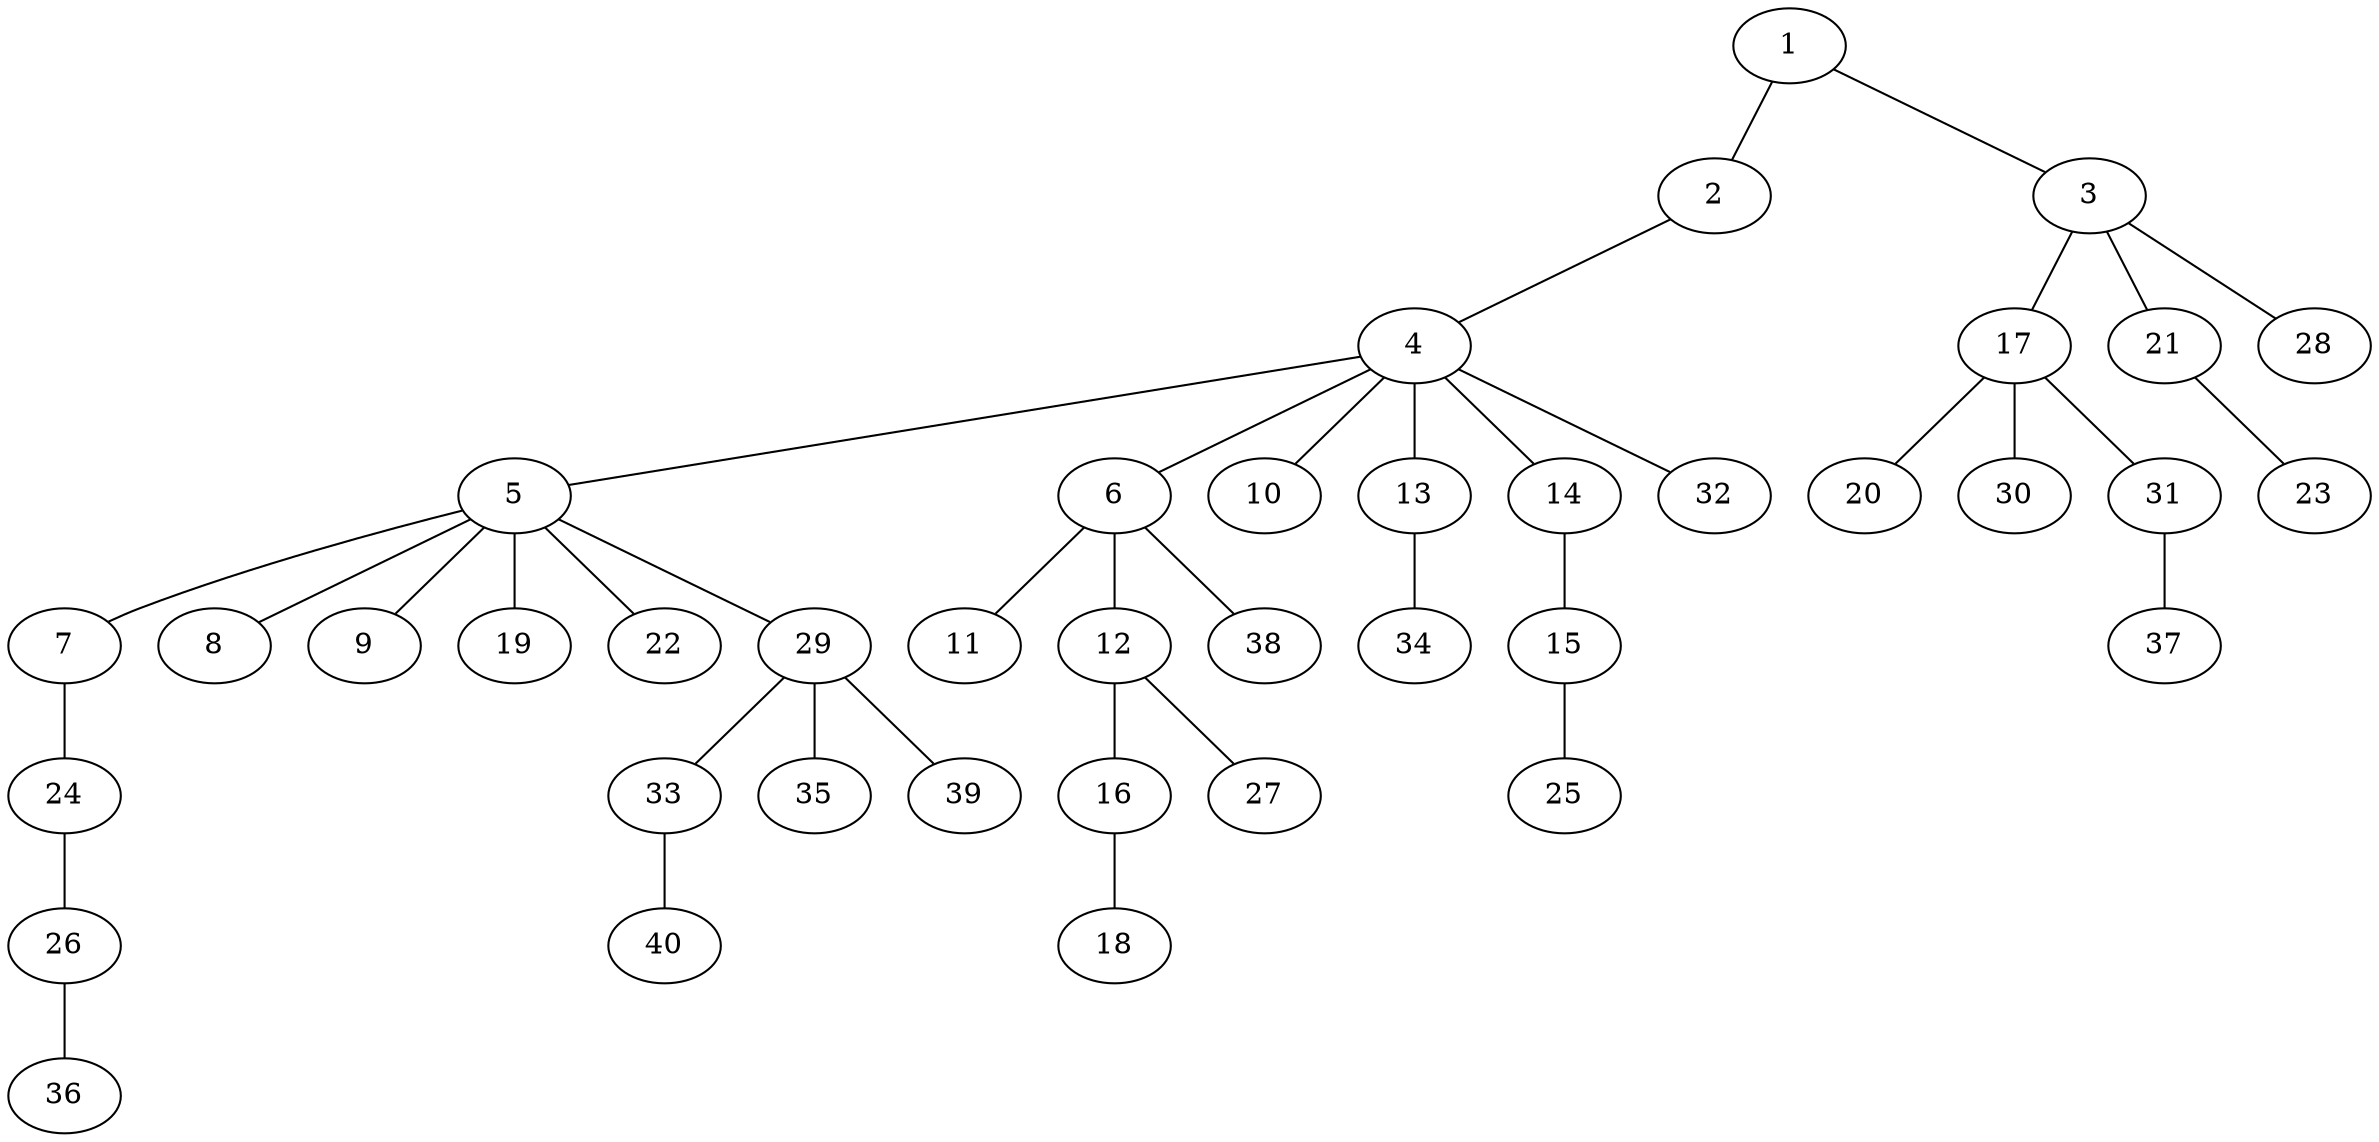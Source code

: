 graph graphname {1--2
1--3
2--4
3--17
3--21
3--28
4--5
4--6
4--10
4--13
4--14
4--32
5--7
5--8
5--9
5--19
5--22
5--29
6--11
6--12
6--38
7--24
12--16
12--27
13--34
14--15
15--25
16--18
17--20
17--30
17--31
21--23
24--26
26--36
29--33
29--35
29--39
31--37
33--40
}